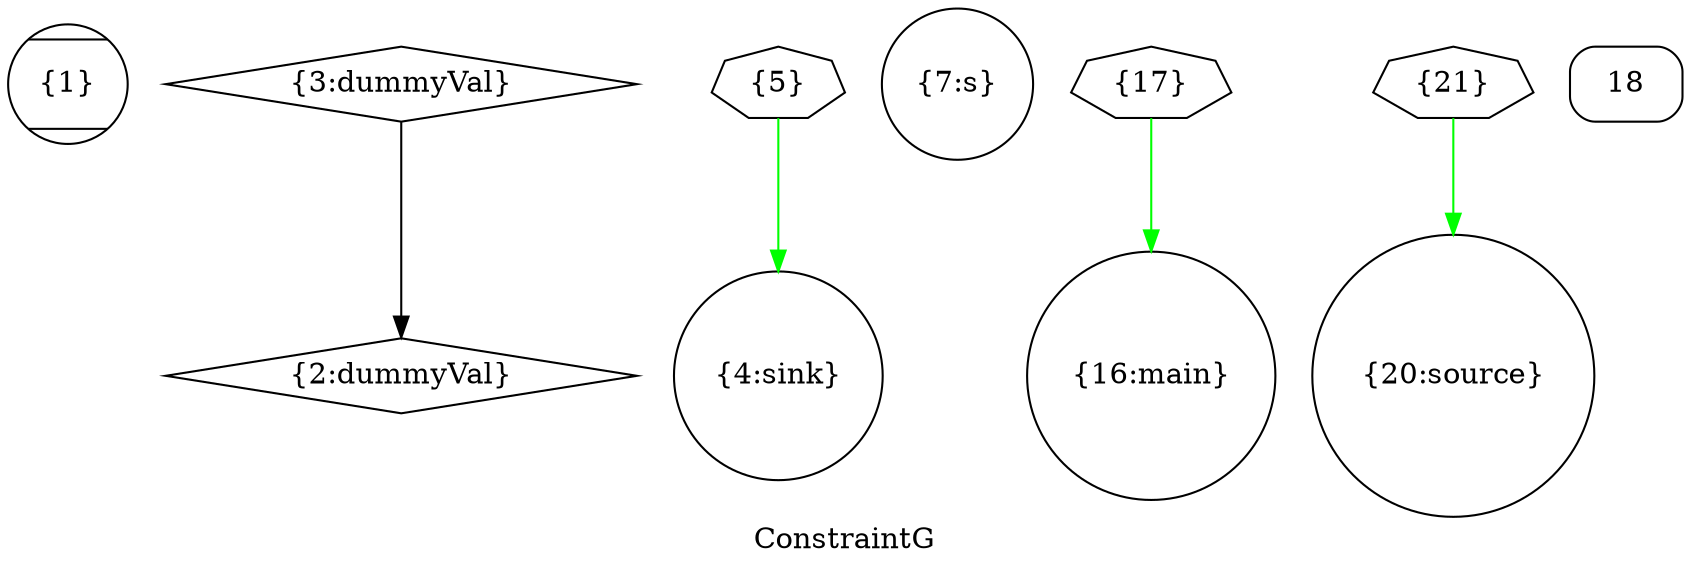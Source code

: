 digraph "ConstraintG" {
	label="ConstraintG";

	Node0x103917780 [shape=record,shape=Mcircle,label="{1}"];
	Node0x1039173e0 [shape=record,shape=diamond,label="{2:dummyVal}"];
	Node0x103916e70 [shape=record,shape=diamond,label="{3:dummyVal}"];
	Node0x103916e70 -> Node0x1039173e0[color=black];
	Node0x103916ad0 [shape=record,shape=circle,label="{4:sink}"];
	Node0x103916770 [shape=record,shape=circle,label="{7:s}"];
	Node0x103915960 [shape=record,shape=circle,label="{16:main}"];
	Node0x103915790 [shape=record,shape=circle,label="{20:source}"];
	Node0x103914a40 [shape=record,shape=septagon,label="{5}"];
	Node0x103914a40 -> Node0x103916ad0[color=green];
	Node0x103914300 [shape=record,shape=septagon,label="{21}"];
	Node0x103914300 -> Node0x103915790[color=green];
	Node0x1039144d0 [shape=record,shape=septagon,label="{17}"];
	Node0x1039144d0 -> Node0x103915960[color=green];
	Node0x103913b30 [shape=record,shape=Mrecord,label="{18}"];
}
